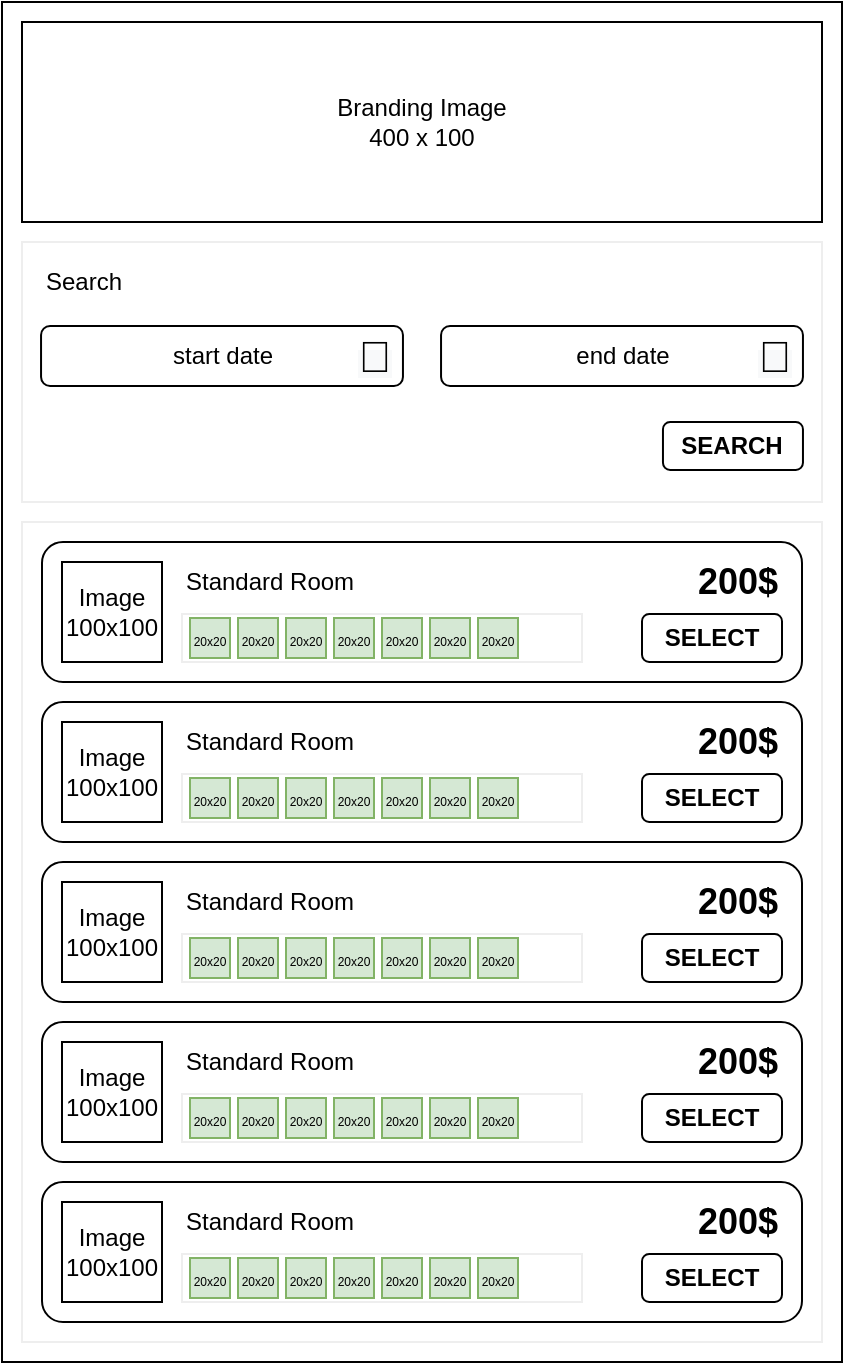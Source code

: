 <mxfile version="13.4.4" type="device"><diagram id="Nm9L8qm4BUkdadbC-v97" name="UI/UX"><mxGraphModel dx="946" dy="680" grid="1" gridSize="10" guides="1" tooltips="1" connect="1" arrows="1" fold="1" page="1" pageScale="1" pageWidth="850" pageHeight="1100" math="0" shadow="0"><root><mxCell id="0"/><mxCell id="1" parent="0"/><mxCell id="kNxRBcls6v7G5R8uZiyC-47" value="" style="rounded=0;whiteSpace=wrap;html=1;" parent="1" vertex="1"><mxGeometry x="80" y="40" width="420" height="680" as="geometry"/></mxCell><mxCell id="kNxRBcls6v7G5R8uZiyC-49" value="" style="rounded=0;whiteSpace=wrap;html=1;strokeColor=#EEEEEE;" parent="1" vertex="1"><mxGeometry x="90" y="300" width="400" height="410" as="geometry"/></mxCell><mxCell id="kNxRBcls6v7G5R8uZiyC-48" value="Branding Image&lt;br&gt;400 x 100" style="rounded=0;whiteSpace=wrap;html=1;" parent="1" vertex="1"><mxGeometry x="90" y="50" width="400" height="100" as="geometry"/></mxCell><mxCell id="kNxRBcls6v7G5R8uZiyC-54" value="" style="group" parent="1" vertex="1" connectable="0"><mxGeometry x="100" y="310" width="380" height="70" as="geometry"/></mxCell><mxCell id="kNxRBcls6v7G5R8uZiyC-11" value="" style="rounded=1;whiteSpace=wrap;html=1;" parent="kNxRBcls6v7G5R8uZiyC-54" vertex="1"><mxGeometry width="380" height="70" as="geometry"/></mxCell><mxCell id="kNxRBcls6v7G5R8uZiyC-12" value="Image&lt;br&gt;100x100" style="whiteSpace=wrap;html=1;aspect=fixed;" parent="kNxRBcls6v7G5R8uZiyC-54" vertex="1"><mxGeometry x="10" y="10" width="50" height="50" as="geometry"/></mxCell><mxCell id="kNxRBcls6v7G5R8uZiyC-13" value="Standard Room" style="text;html=1;strokeColor=none;fillColor=none;align=left;verticalAlign=middle;whiteSpace=wrap;rounded=0;" parent="kNxRBcls6v7G5R8uZiyC-54" vertex="1"><mxGeometry x="70" y="10" width="200" height="20" as="geometry"/></mxCell><mxCell id="kNxRBcls6v7G5R8uZiyC-14" value="&lt;font style=&quot;font-size: 18px&quot;&gt;&lt;b&gt;200$&lt;/b&gt;&lt;/font&gt;" style="text;html=1;strokeColor=none;fillColor=none;align=right;verticalAlign=middle;whiteSpace=wrap;rounded=0;" parent="kNxRBcls6v7G5R8uZiyC-54" vertex="1"><mxGeometry x="300" y="10" width="70" height="20" as="geometry"/></mxCell><mxCell id="kNxRBcls6v7G5R8uZiyC-15" value="&lt;b&gt;SELECT&lt;/b&gt;" style="rounded=1;whiteSpace=wrap;html=1;" parent="kNxRBcls6v7G5R8uZiyC-54" vertex="1"><mxGeometry x="300" y="36" width="70" height="24" as="geometry"/></mxCell><mxCell id="kNxRBcls6v7G5R8uZiyC-76" value="" style="group" parent="kNxRBcls6v7G5R8uZiyC-54" vertex="1" connectable="0"><mxGeometry x="70" y="36" width="200" height="24" as="geometry"/></mxCell><mxCell id="kNxRBcls6v7G5R8uZiyC-65" value="" style="rounded=0;whiteSpace=wrap;html=1;labelBackgroundColor=none;strokeColor=#EEEEEE;align=left;" parent="kNxRBcls6v7G5R8uZiyC-76" vertex="1"><mxGeometry width="200" height="24" as="geometry"/></mxCell><mxCell id="kNxRBcls6v7G5R8uZiyC-66" value="&lt;font style=&quot;font-size: 6px&quot;&gt;20x20&lt;/font&gt;" style="rounded=0;whiteSpace=wrap;html=1;labelBackgroundColor=none;strokeColor=#82b366;align=center;verticalAlign=middle;fillColor=#d5e8d4;" parent="kNxRBcls6v7G5R8uZiyC-76" vertex="1"><mxGeometry x="4" y="2" width="20" height="20" as="geometry"/></mxCell><mxCell id="kNxRBcls6v7G5R8uZiyC-67" value="&lt;font style=&quot;font-size: 6px&quot;&gt;20x20&lt;/font&gt;" style="rounded=0;whiteSpace=wrap;html=1;labelBackgroundColor=none;strokeColor=#82b366;align=center;verticalAlign=middle;fillColor=#d5e8d4;" parent="kNxRBcls6v7G5R8uZiyC-76" vertex="1"><mxGeometry x="28" y="2" width="20" height="20" as="geometry"/></mxCell><mxCell id="kNxRBcls6v7G5R8uZiyC-68" value="&lt;font style=&quot;font-size: 6px&quot;&gt;20x20&lt;/font&gt;" style="rounded=0;whiteSpace=wrap;html=1;labelBackgroundColor=none;strokeColor=#82b366;align=center;verticalAlign=middle;fillColor=#d5e8d4;" parent="kNxRBcls6v7G5R8uZiyC-76" vertex="1"><mxGeometry x="52" y="2" width="20" height="20" as="geometry"/></mxCell><mxCell id="kNxRBcls6v7G5R8uZiyC-69" value="&lt;font style=&quot;font-size: 6px&quot;&gt;20x20&lt;/font&gt;" style="rounded=0;whiteSpace=wrap;html=1;labelBackgroundColor=none;strokeColor=#82b366;align=center;verticalAlign=middle;fillColor=#d5e8d4;" parent="kNxRBcls6v7G5R8uZiyC-76" vertex="1"><mxGeometry x="76" y="2" width="20" height="20" as="geometry"/></mxCell><mxCell id="kNxRBcls6v7G5R8uZiyC-73" value="&lt;font style=&quot;font-size: 6px&quot;&gt;20x20&lt;/font&gt;" style="rounded=0;whiteSpace=wrap;html=1;labelBackgroundColor=none;strokeColor=#82b366;align=center;verticalAlign=middle;fillColor=#d5e8d4;" parent="kNxRBcls6v7G5R8uZiyC-76" vertex="1"><mxGeometry x="100" y="2" width="20" height="20" as="geometry"/></mxCell><mxCell id="kNxRBcls6v7G5R8uZiyC-74" value="&lt;font style=&quot;font-size: 6px&quot;&gt;20x20&lt;/font&gt;" style="rounded=0;whiteSpace=wrap;html=1;labelBackgroundColor=none;strokeColor=#82b366;align=center;verticalAlign=middle;fillColor=#d5e8d4;" parent="kNxRBcls6v7G5R8uZiyC-76" vertex="1"><mxGeometry x="124" y="2" width="20" height="20" as="geometry"/></mxCell><mxCell id="kNxRBcls6v7G5R8uZiyC-75" value="&lt;font style=&quot;font-size: 6px&quot;&gt;20x20&lt;/font&gt;" style="rounded=0;whiteSpace=wrap;html=1;labelBackgroundColor=none;strokeColor=#82b366;align=center;verticalAlign=middle;fillColor=#d5e8d4;" parent="kNxRBcls6v7G5R8uZiyC-76" vertex="1"><mxGeometry x="148" y="2" width="20" height="20" as="geometry"/></mxCell><mxCell id="kNxRBcls6v7G5R8uZiyC-64" value="" style="group" parent="1" vertex="1" connectable="0"><mxGeometry x="90" y="160" width="400" height="130" as="geometry"/></mxCell><mxCell id="kNxRBcls6v7G5R8uZiyC-62" value="" style="rounded=0;whiteSpace=wrap;html=1;strokeColor=#EEEEEE;align=center;" parent="kNxRBcls6v7G5R8uZiyC-64" vertex="1"><mxGeometry width="400" height="130" as="geometry"/></mxCell><mxCell id="kNxRBcls6v7G5R8uZiyC-60" value="" style="group" parent="kNxRBcls6v7G5R8uZiyC-64" vertex="1" connectable="0"><mxGeometry x="209.524" y="42" width="180.952" height="30" as="geometry"/></mxCell><mxCell id="kNxRBcls6v7G5R8uZiyC-8" value="end date" style="rounded=1;whiteSpace=wrap;html=1;align=center;" parent="kNxRBcls6v7G5R8uZiyC-60" vertex="1"><mxGeometry width="180.952" height="30" as="geometry"/></mxCell><mxCell id="kNxRBcls6v7G5R8uZiyC-9" value="&lt;span style=&quot;color: rgb(0, 0, 0); font-family: helvetica; font-style: normal; font-weight: 400; letter-spacing: normal; text-indent: 0px; text-transform: none; word-spacing: 0px; background-color: rgb(248, 249, 250); display: inline; float: none;&quot;&gt;&lt;font style=&quot;font-size: 22px&quot;&gt;🔽&lt;/font&gt;&lt;/span&gt;" style="text;whiteSpace=wrap;html=1;verticalAlign=middle;align=center;" parent="kNxRBcls6v7G5R8uZiyC-60" vertex="1"><mxGeometry x="157.143" y="6" width="19.048" height="20" as="geometry"/></mxCell><mxCell id="kNxRBcls6v7G5R8uZiyC-61" value="" style="group" parent="kNxRBcls6v7G5R8uZiyC-64" vertex="1" connectable="0"><mxGeometry x="9.524" y="42" width="180.952" height="30" as="geometry"/></mxCell><mxCell id="kNxRBcls6v7G5R8uZiyC-1" value="start date" style="rounded=1;whiteSpace=wrap;html=1;align=center;" parent="kNxRBcls6v7G5R8uZiyC-61" vertex="1"><mxGeometry width="180.952" height="30" as="geometry"/></mxCell><mxCell id="kNxRBcls6v7G5R8uZiyC-59" value="&lt;span style=&quot;color: rgb(0, 0, 0); font-family: helvetica; font-style: normal; font-weight: 400; letter-spacing: normal; text-indent: 0px; text-transform: none; word-spacing: 0px; background-color: rgb(248, 249, 250); display: inline; float: none;&quot;&gt;&lt;font style=&quot;font-size: 22px&quot;&gt;🔽&lt;/font&gt;&lt;/span&gt;" style="text;whiteSpace=wrap;html=1;verticalAlign=middle;align=center;" parent="kNxRBcls6v7G5R8uZiyC-61" vertex="1"><mxGeometry x="157.143" y="6" width="19.048" height="20" as="geometry"/></mxCell><mxCell id="kNxRBcls6v7G5R8uZiyC-63" value="Search" style="text;html=1;strokeColor=none;fillColor=none;align=left;verticalAlign=middle;whiteSpace=wrap;rounded=0;labelBorderColor=none;labelBackgroundColor=none;" parent="kNxRBcls6v7G5R8uZiyC-64" vertex="1"><mxGeometry x="9.524" y="10" width="380.952" height="20" as="geometry"/></mxCell><mxCell id="wZbn3NiLSmniegbr1z0H-1" value="&lt;b&gt;SEARCH&lt;/b&gt;" style="rounded=1;whiteSpace=wrap;html=1;" vertex="1" parent="kNxRBcls6v7G5R8uZiyC-64"><mxGeometry x="320.48" y="90" width="70" height="24" as="geometry"/></mxCell><mxCell id="kNxRBcls6v7G5R8uZiyC-77" value="" style="group" parent="1" vertex="1" connectable="0"><mxGeometry x="100" y="390" width="380" height="70" as="geometry"/></mxCell><mxCell id="kNxRBcls6v7G5R8uZiyC-78" value="" style="rounded=1;whiteSpace=wrap;html=1;" parent="kNxRBcls6v7G5R8uZiyC-77" vertex="1"><mxGeometry width="380" height="70" as="geometry"/></mxCell><mxCell id="kNxRBcls6v7G5R8uZiyC-79" value="Image&lt;br&gt;100x100" style="whiteSpace=wrap;html=1;aspect=fixed;" parent="kNxRBcls6v7G5R8uZiyC-77" vertex="1"><mxGeometry x="10" y="10" width="50" height="50" as="geometry"/></mxCell><mxCell id="kNxRBcls6v7G5R8uZiyC-80" value="Standard Room" style="text;html=1;strokeColor=none;fillColor=none;align=left;verticalAlign=middle;whiteSpace=wrap;rounded=0;" parent="kNxRBcls6v7G5R8uZiyC-77" vertex="1"><mxGeometry x="70" y="10" width="200" height="20" as="geometry"/></mxCell><mxCell id="kNxRBcls6v7G5R8uZiyC-81" value="&lt;font style=&quot;font-size: 18px&quot;&gt;&lt;b&gt;200$&lt;/b&gt;&lt;/font&gt;" style="text;html=1;strokeColor=none;fillColor=none;align=right;verticalAlign=middle;whiteSpace=wrap;rounded=0;" parent="kNxRBcls6v7G5R8uZiyC-77" vertex="1"><mxGeometry x="300" y="10" width="70" height="20" as="geometry"/></mxCell><mxCell id="kNxRBcls6v7G5R8uZiyC-82" value="&lt;b&gt;SELECT&lt;/b&gt;" style="rounded=1;whiteSpace=wrap;html=1;" parent="kNxRBcls6v7G5R8uZiyC-77" vertex="1"><mxGeometry x="300" y="36" width="70" height="24" as="geometry"/></mxCell><mxCell id="kNxRBcls6v7G5R8uZiyC-83" value="" style="group" parent="kNxRBcls6v7G5R8uZiyC-77" vertex="1" connectable="0"><mxGeometry x="70" y="36" width="200" height="24" as="geometry"/></mxCell><mxCell id="kNxRBcls6v7G5R8uZiyC-84" value="" style="rounded=0;whiteSpace=wrap;html=1;labelBackgroundColor=none;strokeColor=#EEEEEE;align=left;" parent="kNxRBcls6v7G5R8uZiyC-83" vertex="1"><mxGeometry width="200" height="24" as="geometry"/></mxCell><mxCell id="kNxRBcls6v7G5R8uZiyC-85" value="&lt;font style=&quot;font-size: 6px&quot;&gt;20x20&lt;/font&gt;" style="rounded=0;whiteSpace=wrap;html=1;labelBackgroundColor=none;strokeColor=#82b366;align=center;verticalAlign=middle;fillColor=#d5e8d4;" parent="kNxRBcls6v7G5R8uZiyC-83" vertex="1"><mxGeometry x="4" y="2" width="20" height="20" as="geometry"/></mxCell><mxCell id="kNxRBcls6v7G5R8uZiyC-86" value="&lt;font style=&quot;font-size: 6px&quot;&gt;20x20&lt;/font&gt;" style="rounded=0;whiteSpace=wrap;html=1;labelBackgroundColor=none;strokeColor=#82b366;align=center;verticalAlign=middle;fillColor=#d5e8d4;" parent="kNxRBcls6v7G5R8uZiyC-83" vertex="1"><mxGeometry x="28" y="2" width="20" height="20" as="geometry"/></mxCell><mxCell id="kNxRBcls6v7G5R8uZiyC-87" value="&lt;font style=&quot;font-size: 6px&quot;&gt;20x20&lt;/font&gt;" style="rounded=0;whiteSpace=wrap;html=1;labelBackgroundColor=none;strokeColor=#82b366;align=center;verticalAlign=middle;fillColor=#d5e8d4;" parent="kNxRBcls6v7G5R8uZiyC-83" vertex="1"><mxGeometry x="52" y="2" width="20" height="20" as="geometry"/></mxCell><mxCell id="kNxRBcls6v7G5R8uZiyC-88" value="&lt;font style=&quot;font-size: 6px&quot;&gt;20x20&lt;/font&gt;" style="rounded=0;whiteSpace=wrap;html=1;labelBackgroundColor=none;strokeColor=#82b366;align=center;verticalAlign=middle;fillColor=#d5e8d4;" parent="kNxRBcls6v7G5R8uZiyC-83" vertex="1"><mxGeometry x="76" y="2" width="20" height="20" as="geometry"/></mxCell><mxCell id="kNxRBcls6v7G5R8uZiyC-89" value="&lt;font style=&quot;font-size: 6px&quot;&gt;20x20&lt;/font&gt;" style="rounded=0;whiteSpace=wrap;html=1;labelBackgroundColor=none;strokeColor=#82b366;align=center;verticalAlign=middle;fillColor=#d5e8d4;" parent="kNxRBcls6v7G5R8uZiyC-83" vertex="1"><mxGeometry x="100" y="2" width="20" height="20" as="geometry"/></mxCell><mxCell id="kNxRBcls6v7G5R8uZiyC-90" value="&lt;font style=&quot;font-size: 6px&quot;&gt;20x20&lt;/font&gt;" style="rounded=0;whiteSpace=wrap;html=1;labelBackgroundColor=none;strokeColor=#82b366;align=center;verticalAlign=middle;fillColor=#d5e8d4;" parent="kNxRBcls6v7G5R8uZiyC-83" vertex="1"><mxGeometry x="124" y="2" width="20" height="20" as="geometry"/></mxCell><mxCell id="kNxRBcls6v7G5R8uZiyC-91" value="&lt;font style=&quot;font-size: 6px&quot;&gt;20x20&lt;/font&gt;" style="rounded=0;whiteSpace=wrap;html=1;labelBackgroundColor=none;strokeColor=#82b366;align=center;verticalAlign=middle;fillColor=#d5e8d4;" parent="kNxRBcls6v7G5R8uZiyC-83" vertex="1"><mxGeometry x="148" y="2" width="20" height="20" as="geometry"/></mxCell><mxCell id="kNxRBcls6v7G5R8uZiyC-92" value="" style="group" parent="1" vertex="1" connectable="0"><mxGeometry x="100" y="470" width="380" height="70" as="geometry"/></mxCell><mxCell id="kNxRBcls6v7G5R8uZiyC-93" value="" style="rounded=1;whiteSpace=wrap;html=1;" parent="kNxRBcls6v7G5R8uZiyC-92" vertex="1"><mxGeometry width="380" height="70" as="geometry"/></mxCell><mxCell id="kNxRBcls6v7G5R8uZiyC-94" value="Image&lt;br&gt;100x100" style="whiteSpace=wrap;html=1;aspect=fixed;" parent="kNxRBcls6v7G5R8uZiyC-92" vertex="1"><mxGeometry x="10" y="10" width="50" height="50" as="geometry"/></mxCell><mxCell id="kNxRBcls6v7G5R8uZiyC-95" value="Standard Room" style="text;html=1;strokeColor=none;fillColor=none;align=left;verticalAlign=middle;whiteSpace=wrap;rounded=0;" parent="kNxRBcls6v7G5R8uZiyC-92" vertex="1"><mxGeometry x="70" y="10" width="200" height="20" as="geometry"/></mxCell><mxCell id="kNxRBcls6v7G5R8uZiyC-96" value="&lt;font style=&quot;font-size: 18px&quot;&gt;&lt;b&gt;200$&lt;/b&gt;&lt;/font&gt;" style="text;html=1;strokeColor=none;fillColor=none;align=right;verticalAlign=middle;whiteSpace=wrap;rounded=0;" parent="kNxRBcls6v7G5R8uZiyC-92" vertex="1"><mxGeometry x="300" y="10" width="70" height="20" as="geometry"/></mxCell><mxCell id="kNxRBcls6v7G5R8uZiyC-97" value="&lt;b&gt;SELECT&lt;/b&gt;" style="rounded=1;whiteSpace=wrap;html=1;" parent="kNxRBcls6v7G5R8uZiyC-92" vertex="1"><mxGeometry x="300" y="36" width="70" height="24" as="geometry"/></mxCell><mxCell id="kNxRBcls6v7G5R8uZiyC-98" value="" style="group" parent="kNxRBcls6v7G5R8uZiyC-92" vertex="1" connectable="0"><mxGeometry x="70" y="36" width="200" height="24" as="geometry"/></mxCell><mxCell id="kNxRBcls6v7G5R8uZiyC-99" value="" style="rounded=0;whiteSpace=wrap;html=1;labelBackgroundColor=none;strokeColor=#EEEEEE;align=left;" parent="kNxRBcls6v7G5R8uZiyC-98" vertex="1"><mxGeometry width="200" height="24" as="geometry"/></mxCell><mxCell id="kNxRBcls6v7G5R8uZiyC-100" value="&lt;font style=&quot;font-size: 6px&quot;&gt;20x20&lt;/font&gt;" style="rounded=0;whiteSpace=wrap;html=1;labelBackgroundColor=none;strokeColor=#82b366;align=center;verticalAlign=middle;fillColor=#d5e8d4;" parent="kNxRBcls6v7G5R8uZiyC-98" vertex="1"><mxGeometry x="4" y="2" width="20" height="20" as="geometry"/></mxCell><mxCell id="kNxRBcls6v7G5R8uZiyC-101" value="&lt;font style=&quot;font-size: 6px&quot;&gt;20x20&lt;/font&gt;" style="rounded=0;whiteSpace=wrap;html=1;labelBackgroundColor=none;strokeColor=#82b366;align=center;verticalAlign=middle;fillColor=#d5e8d4;" parent="kNxRBcls6v7G5R8uZiyC-98" vertex="1"><mxGeometry x="28" y="2" width="20" height="20" as="geometry"/></mxCell><mxCell id="kNxRBcls6v7G5R8uZiyC-102" value="&lt;font style=&quot;font-size: 6px&quot;&gt;20x20&lt;/font&gt;" style="rounded=0;whiteSpace=wrap;html=1;labelBackgroundColor=none;strokeColor=#82b366;align=center;verticalAlign=middle;fillColor=#d5e8d4;" parent="kNxRBcls6v7G5R8uZiyC-98" vertex="1"><mxGeometry x="52" y="2" width="20" height="20" as="geometry"/></mxCell><mxCell id="kNxRBcls6v7G5R8uZiyC-103" value="&lt;font style=&quot;font-size: 6px&quot;&gt;20x20&lt;/font&gt;" style="rounded=0;whiteSpace=wrap;html=1;labelBackgroundColor=none;strokeColor=#82b366;align=center;verticalAlign=middle;fillColor=#d5e8d4;" parent="kNxRBcls6v7G5R8uZiyC-98" vertex="1"><mxGeometry x="76" y="2" width="20" height="20" as="geometry"/></mxCell><mxCell id="kNxRBcls6v7G5R8uZiyC-104" value="&lt;font style=&quot;font-size: 6px&quot;&gt;20x20&lt;/font&gt;" style="rounded=0;whiteSpace=wrap;html=1;labelBackgroundColor=none;strokeColor=#82b366;align=center;verticalAlign=middle;fillColor=#d5e8d4;" parent="kNxRBcls6v7G5R8uZiyC-98" vertex="1"><mxGeometry x="100" y="2" width="20" height="20" as="geometry"/></mxCell><mxCell id="kNxRBcls6v7G5R8uZiyC-105" value="&lt;font style=&quot;font-size: 6px&quot;&gt;20x20&lt;/font&gt;" style="rounded=0;whiteSpace=wrap;html=1;labelBackgroundColor=none;strokeColor=#82b366;align=center;verticalAlign=middle;fillColor=#d5e8d4;" parent="kNxRBcls6v7G5R8uZiyC-98" vertex="1"><mxGeometry x="124" y="2" width="20" height="20" as="geometry"/></mxCell><mxCell id="kNxRBcls6v7G5R8uZiyC-106" value="&lt;font style=&quot;font-size: 6px&quot;&gt;20x20&lt;/font&gt;" style="rounded=0;whiteSpace=wrap;html=1;labelBackgroundColor=none;strokeColor=#82b366;align=center;verticalAlign=middle;fillColor=#d5e8d4;" parent="kNxRBcls6v7G5R8uZiyC-98" vertex="1"><mxGeometry x="148" y="2" width="20" height="20" as="geometry"/></mxCell><mxCell id="kNxRBcls6v7G5R8uZiyC-107" value="" style="group" parent="1" vertex="1" connectable="0"><mxGeometry x="100" y="550" width="380" height="70" as="geometry"/></mxCell><mxCell id="kNxRBcls6v7G5R8uZiyC-108" value="" style="rounded=1;whiteSpace=wrap;html=1;" parent="kNxRBcls6v7G5R8uZiyC-107" vertex="1"><mxGeometry width="380" height="70" as="geometry"/></mxCell><mxCell id="kNxRBcls6v7G5R8uZiyC-109" value="Image&lt;br&gt;100x100" style="whiteSpace=wrap;html=1;aspect=fixed;" parent="kNxRBcls6v7G5R8uZiyC-107" vertex="1"><mxGeometry x="10" y="10" width="50" height="50" as="geometry"/></mxCell><mxCell id="kNxRBcls6v7G5R8uZiyC-110" value="Standard Room" style="text;html=1;strokeColor=none;fillColor=none;align=left;verticalAlign=middle;whiteSpace=wrap;rounded=0;" parent="kNxRBcls6v7G5R8uZiyC-107" vertex="1"><mxGeometry x="70" y="10" width="200" height="20" as="geometry"/></mxCell><mxCell id="kNxRBcls6v7G5R8uZiyC-111" value="&lt;font style=&quot;font-size: 18px&quot;&gt;&lt;b&gt;200$&lt;/b&gt;&lt;/font&gt;" style="text;html=1;strokeColor=none;fillColor=none;align=right;verticalAlign=middle;whiteSpace=wrap;rounded=0;" parent="kNxRBcls6v7G5R8uZiyC-107" vertex="1"><mxGeometry x="300" y="10" width="70" height="20" as="geometry"/></mxCell><mxCell id="kNxRBcls6v7G5R8uZiyC-112" value="&lt;b&gt;SELECT&lt;/b&gt;" style="rounded=1;whiteSpace=wrap;html=1;" parent="kNxRBcls6v7G5R8uZiyC-107" vertex="1"><mxGeometry x="300" y="36" width="70" height="24" as="geometry"/></mxCell><mxCell id="kNxRBcls6v7G5R8uZiyC-113" value="" style="group" parent="kNxRBcls6v7G5R8uZiyC-107" vertex="1" connectable="0"><mxGeometry x="70" y="36" width="200" height="24" as="geometry"/></mxCell><mxCell id="kNxRBcls6v7G5R8uZiyC-114" value="" style="rounded=0;whiteSpace=wrap;html=1;labelBackgroundColor=none;strokeColor=#EEEEEE;align=left;" parent="kNxRBcls6v7G5R8uZiyC-113" vertex="1"><mxGeometry width="200" height="24" as="geometry"/></mxCell><mxCell id="kNxRBcls6v7G5R8uZiyC-115" value="&lt;font style=&quot;font-size: 6px&quot;&gt;20x20&lt;/font&gt;" style="rounded=0;whiteSpace=wrap;html=1;labelBackgroundColor=none;strokeColor=#82b366;align=center;verticalAlign=middle;fillColor=#d5e8d4;" parent="kNxRBcls6v7G5R8uZiyC-113" vertex="1"><mxGeometry x="4" y="2" width="20" height="20" as="geometry"/></mxCell><mxCell id="kNxRBcls6v7G5R8uZiyC-116" value="&lt;font style=&quot;font-size: 6px&quot;&gt;20x20&lt;/font&gt;" style="rounded=0;whiteSpace=wrap;html=1;labelBackgroundColor=none;strokeColor=#82b366;align=center;verticalAlign=middle;fillColor=#d5e8d4;" parent="kNxRBcls6v7G5R8uZiyC-113" vertex="1"><mxGeometry x="28" y="2" width="20" height="20" as="geometry"/></mxCell><mxCell id="kNxRBcls6v7G5R8uZiyC-117" value="&lt;font style=&quot;font-size: 6px&quot;&gt;20x20&lt;/font&gt;" style="rounded=0;whiteSpace=wrap;html=1;labelBackgroundColor=none;strokeColor=#82b366;align=center;verticalAlign=middle;fillColor=#d5e8d4;" parent="kNxRBcls6v7G5R8uZiyC-113" vertex="1"><mxGeometry x="52" y="2" width="20" height="20" as="geometry"/></mxCell><mxCell id="kNxRBcls6v7G5R8uZiyC-118" value="&lt;font style=&quot;font-size: 6px&quot;&gt;20x20&lt;/font&gt;" style="rounded=0;whiteSpace=wrap;html=1;labelBackgroundColor=none;strokeColor=#82b366;align=center;verticalAlign=middle;fillColor=#d5e8d4;" parent="kNxRBcls6v7G5R8uZiyC-113" vertex="1"><mxGeometry x="76" y="2" width="20" height="20" as="geometry"/></mxCell><mxCell id="kNxRBcls6v7G5R8uZiyC-119" value="&lt;font style=&quot;font-size: 6px&quot;&gt;20x20&lt;/font&gt;" style="rounded=0;whiteSpace=wrap;html=1;labelBackgroundColor=none;strokeColor=#82b366;align=center;verticalAlign=middle;fillColor=#d5e8d4;" parent="kNxRBcls6v7G5R8uZiyC-113" vertex="1"><mxGeometry x="100" y="2" width="20" height="20" as="geometry"/></mxCell><mxCell id="kNxRBcls6v7G5R8uZiyC-120" value="&lt;font style=&quot;font-size: 6px&quot;&gt;20x20&lt;/font&gt;" style="rounded=0;whiteSpace=wrap;html=1;labelBackgroundColor=none;strokeColor=#82b366;align=center;verticalAlign=middle;fillColor=#d5e8d4;" parent="kNxRBcls6v7G5R8uZiyC-113" vertex="1"><mxGeometry x="124" y="2" width="20" height="20" as="geometry"/></mxCell><mxCell id="kNxRBcls6v7G5R8uZiyC-121" value="&lt;font style=&quot;font-size: 6px&quot;&gt;20x20&lt;/font&gt;" style="rounded=0;whiteSpace=wrap;html=1;labelBackgroundColor=none;strokeColor=#82b366;align=center;verticalAlign=middle;fillColor=#d5e8d4;" parent="kNxRBcls6v7G5R8uZiyC-113" vertex="1"><mxGeometry x="148" y="2" width="20" height="20" as="geometry"/></mxCell><mxCell id="kNxRBcls6v7G5R8uZiyC-122" value="" style="group" parent="1" vertex="1" connectable="0"><mxGeometry x="100" y="630" width="380" height="70" as="geometry"/></mxCell><mxCell id="kNxRBcls6v7G5R8uZiyC-123" value="" style="rounded=1;whiteSpace=wrap;html=1;" parent="kNxRBcls6v7G5R8uZiyC-122" vertex="1"><mxGeometry width="380" height="70" as="geometry"/></mxCell><mxCell id="kNxRBcls6v7G5R8uZiyC-124" value="Image&lt;br&gt;100x100" style="whiteSpace=wrap;html=1;aspect=fixed;" parent="kNxRBcls6v7G5R8uZiyC-122" vertex="1"><mxGeometry x="10" y="10" width="50" height="50" as="geometry"/></mxCell><mxCell id="kNxRBcls6v7G5R8uZiyC-125" value="Standard Room" style="text;html=1;strokeColor=none;fillColor=none;align=left;verticalAlign=middle;whiteSpace=wrap;rounded=0;" parent="kNxRBcls6v7G5R8uZiyC-122" vertex="1"><mxGeometry x="70" y="10" width="200" height="20" as="geometry"/></mxCell><mxCell id="kNxRBcls6v7G5R8uZiyC-126" value="&lt;font style=&quot;font-size: 18px&quot;&gt;&lt;b&gt;200$&lt;/b&gt;&lt;/font&gt;" style="text;html=1;strokeColor=none;fillColor=none;align=right;verticalAlign=middle;whiteSpace=wrap;rounded=0;" parent="kNxRBcls6v7G5R8uZiyC-122" vertex="1"><mxGeometry x="300" y="10" width="70" height="20" as="geometry"/></mxCell><mxCell id="kNxRBcls6v7G5R8uZiyC-127" value="&lt;b&gt;SELECT&lt;/b&gt;" style="rounded=1;whiteSpace=wrap;html=1;" parent="kNxRBcls6v7G5R8uZiyC-122" vertex="1"><mxGeometry x="300" y="36" width="70" height="24" as="geometry"/></mxCell><mxCell id="kNxRBcls6v7G5R8uZiyC-128" value="" style="group" parent="kNxRBcls6v7G5R8uZiyC-122" vertex="1" connectable="0"><mxGeometry x="70" y="36" width="200" height="24" as="geometry"/></mxCell><mxCell id="kNxRBcls6v7G5R8uZiyC-129" value="" style="rounded=0;whiteSpace=wrap;html=1;labelBackgroundColor=none;strokeColor=#EEEEEE;align=left;" parent="kNxRBcls6v7G5R8uZiyC-128" vertex="1"><mxGeometry width="200" height="24" as="geometry"/></mxCell><mxCell id="kNxRBcls6v7G5R8uZiyC-130" value="&lt;font style=&quot;font-size: 6px&quot;&gt;20x20&lt;/font&gt;" style="rounded=0;whiteSpace=wrap;html=1;labelBackgroundColor=none;strokeColor=#82b366;align=center;verticalAlign=middle;fillColor=#d5e8d4;" parent="kNxRBcls6v7G5R8uZiyC-128" vertex="1"><mxGeometry x="4" y="2" width="20" height="20" as="geometry"/></mxCell><mxCell id="kNxRBcls6v7G5R8uZiyC-131" value="&lt;font style=&quot;font-size: 6px&quot;&gt;20x20&lt;/font&gt;" style="rounded=0;whiteSpace=wrap;html=1;labelBackgroundColor=none;strokeColor=#82b366;align=center;verticalAlign=middle;fillColor=#d5e8d4;" parent="kNxRBcls6v7G5R8uZiyC-128" vertex="1"><mxGeometry x="28" y="2" width="20" height="20" as="geometry"/></mxCell><mxCell id="kNxRBcls6v7G5R8uZiyC-132" value="&lt;font style=&quot;font-size: 6px&quot;&gt;20x20&lt;/font&gt;" style="rounded=0;whiteSpace=wrap;html=1;labelBackgroundColor=none;strokeColor=#82b366;align=center;verticalAlign=middle;fillColor=#d5e8d4;" parent="kNxRBcls6v7G5R8uZiyC-128" vertex="1"><mxGeometry x="52" y="2" width="20" height="20" as="geometry"/></mxCell><mxCell id="kNxRBcls6v7G5R8uZiyC-133" value="&lt;font style=&quot;font-size: 6px&quot;&gt;20x20&lt;/font&gt;" style="rounded=0;whiteSpace=wrap;html=1;labelBackgroundColor=none;strokeColor=#82b366;align=center;verticalAlign=middle;fillColor=#d5e8d4;" parent="kNxRBcls6v7G5R8uZiyC-128" vertex="1"><mxGeometry x="76" y="2" width="20" height="20" as="geometry"/></mxCell><mxCell id="kNxRBcls6v7G5R8uZiyC-134" value="&lt;font style=&quot;font-size: 6px&quot;&gt;20x20&lt;/font&gt;" style="rounded=0;whiteSpace=wrap;html=1;labelBackgroundColor=none;strokeColor=#82b366;align=center;verticalAlign=middle;fillColor=#d5e8d4;" parent="kNxRBcls6v7G5R8uZiyC-128" vertex="1"><mxGeometry x="100" y="2" width="20" height="20" as="geometry"/></mxCell><mxCell id="kNxRBcls6v7G5R8uZiyC-135" value="&lt;font style=&quot;font-size: 6px&quot;&gt;20x20&lt;/font&gt;" style="rounded=0;whiteSpace=wrap;html=1;labelBackgroundColor=none;strokeColor=#82b366;align=center;verticalAlign=middle;fillColor=#d5e8d4;" parent="kNxRBcls6v7G5R8uZiyC-128" vertex="1"><mxGeometry x="124" y="2" width="20" height="20" as="geometry"/></mxCell><mxCell id="kNxRBcls6v7G5R8uZiyC-136" value="&lt;font style=&quot;font-size: 6px&quot;&gt;20x20&lt;/font&gt;" style="rounded=0;whiteSpace=wrap;html=1;labelBackgroundColor=none;strokeColor=#82b366;align=center;verticalAlign=middle;fillColor=#d5e8d4;" parent="kNxRBcls6v7G5R8uZiyC-128" vertex="1"><mxGeometry x="148" y="2" width="20" height="20" as="geometry"/></mxCell></root></mxGraphModel></diagram></mxfile>